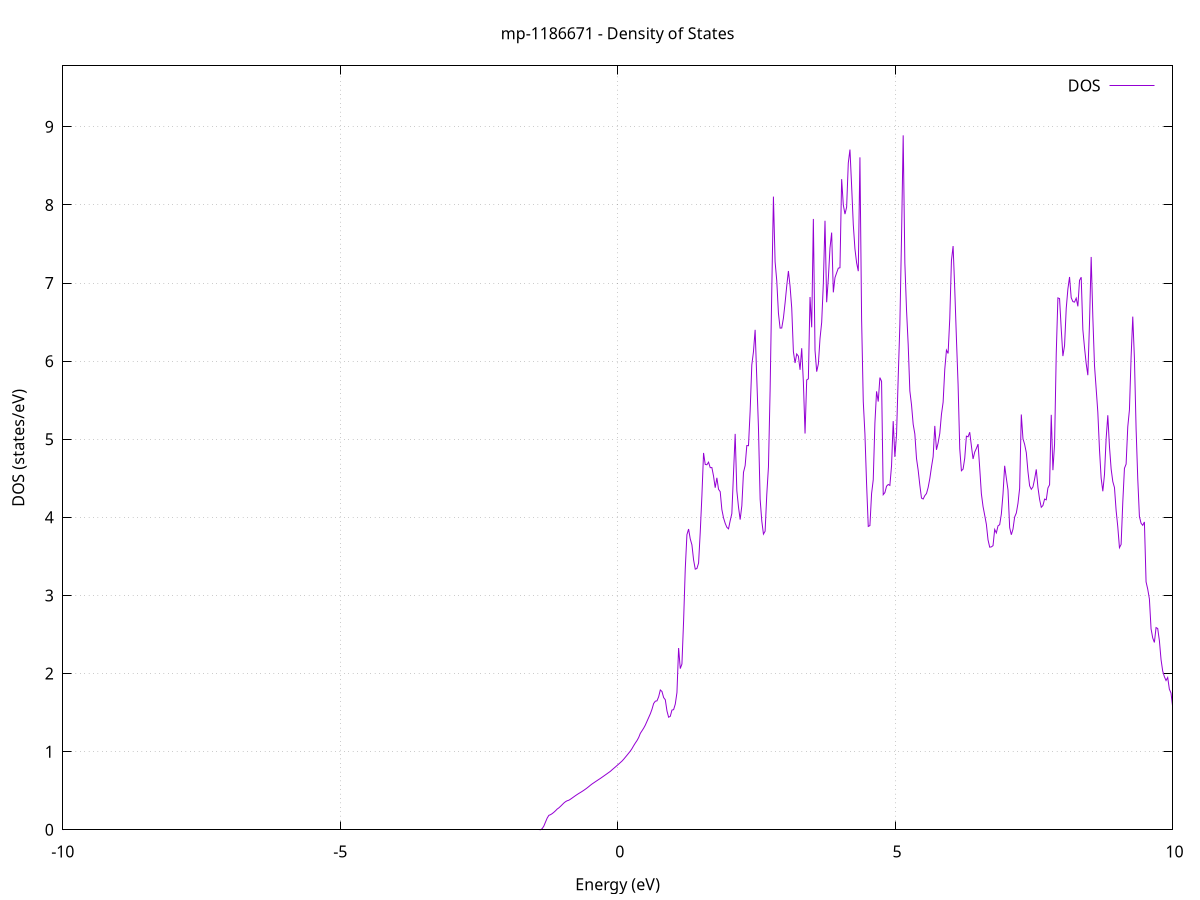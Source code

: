 set title 'mp-1186671 - Density of States'
set xlabel 'Energy (eV)'
set ylabel 'DOS (states/eV)'
set grid
set xrange [-10:10]
set yrange [0:9.780]
set xzeroaxis lt -1
set terminal png size 800,600
set output 'mp-1186671_dos_gnuplot.png'
plot '-' using 1:2 with lines title 'DOS'
-42.135500 0.000000
-42.105500 0.000000
-42.075500 0.000000
-42.045600 0.000000
-42.015600 0.000000
-41.985600 0.000000
-41.955600 0.000000
-41.925600 0.000000
-41.895600 0.000000
-41.865700 0.000000
-41.835700 0.000000
-41.805700 0.000000
-41.775700 0.000000
-41.745700 0.000000
-41.715800 0.000000
-41.685800 0.000000
-41.655800 0.000000
-41.625800 0.000000
-41.595800 0.000000
-41.565800 0.000000
-41.535900 0.000000
-41.505900 0.000000
-41.475900 0.000000
-41.445900 0.000000
-41.415900 0.000000
-41.386000 0.000000
-41.356000 0.000000
-41.326000 0.000000
-41.296000 0.000000
-41.266000 0.000000
-41.236000 0.000000
-41.206100 0.000000
-41.176100 0.000000
-41.146100 0.000000
-41.116100 0.000000
-41.086100 0.000000
-41.056100 0.000000
-41.026200 0.000000
-40.996200 0.000000
-40.966200 0.000000
-40.936200 0.000000
-40.906200 0.000000
-40.876300 0.000000
-40.846300 0.000000
-40.816300 0.000000
-40.786300 0.000000
-40.756300 0.000000
-40.726300 0.000000
-40.696400 0.000000
-40.666400 0.000000
-40.636400 0.000000
-40.606400 0.000000
-40.576400 0.000000
-40.546500 0.000000
-40.516500 0.000000
-40.486500 0.000000
-40.456500 0.000000
-40.426500 0.000000
-40.396500 0.000000
-40.366600 0.000000
-40.336600 0.000000
-40.306600 0.000000
-40.276600 0.000000
-40.246600 0.000000
-40.216600 0.000000
-40.186700 0.000000
-40.156700 0.000000
-40.126700 0.000000
-40.096700 0.000000
-40.066700 0.000000
-40.036800 0.000000
-40.006800 0.000000
-39.976800 0.000000
-39.946800 0.000000
-39.916800 0.000000
-39.886800 0.000000
-39.856900 0.000000
-39.826900 0.000000
-39.796900 0.000000
-39.766900 0.000000
-39.736900 0.000000
-39.707000 0.000000
-39.677000 0.000000
-39.647000 0.000000
-39.617000 0.000000
-39.587000 0.000000
-39.557000 0.000000
-39.527100 0.000000
-39.497100 0.000000
-39.467100 0.000000
-39.437100 0.000000
-39.407100 13.040600
-39.377100 71.093100
-39.347200 0.000000
-39.317200 0.000000
-39.287200 0.000000
-39.257200 0.000000
-39.227200 0.000000
-39.197300 0.000000
-39.167300 0.000000
-39.137300 0.000000
-39.107300 0.000000
-39.077300 0.000000
-39.047300 0.000000
-39.017400 0.000000
-38.987400 0.000000
-38.957400 0.000000
-38.927400 0.000000
-38.897400 0.000000
-38.867500 0.000000
-38.837500 0.000000
-38.807500 0.000000
-38.777500 0.000000
-38.747500 0.000000
-38.717500 0.000000
-38.687600 0.000000
-38.657600 0.000000
-38.627600 0.000000
-38.597600 0.000000
-38.567600 0.000000
-38.537600 0.000000
-38.507700 0.000000
-38.477700 0.000000
-38.447700 0.000000
-38.417700 0.000000
-38.387700 0.000000
-38.357800 0.000000
-38.327800 0.000000
-38.297800 0.000000
-38.267800 0.000000
-38.237800 0.000000
-38.207800 0.000000
-38.177900 0.000000
-38.147900 0.000000
-38.117900 0.000000
-38.087900 0.000000
-38.057900 0.000000
-38.028000 0.000000
-37.998000 0.000000
-37.968000 0.000000
-37.938000 0.000000
-37.908000 0.000000
-37.878000 0.000000
-37.848100 0.000000
-37.818100 0.000000
-37.788100 0.000000
-37.758100 0.000000
-37.728100 0.000000
-37.698100 0.000000
-37.668200 0.000000
-37.638200 0.000000
-37.608200 0.000000
-37.578200 0.000000
-37.548200 0.000000
-37.518300 0.000000
-37.488300 0.000000
-37.458300 0.000000
-37.428300 0.000000
-37.398300 0.000000
-37.368300 0.000000
-37.338400 0.000000
-37.308400 0.000000
-37.278400 0.000000
-37.248400 0.000000
-37.218400 0.000000
-37.188500 0.000000
-37.158500 0.000000
-37.128500 0.000000
-37.098500 0.000000
-37.068500 0.000000
-37.038500 0.000000
-37.008600 0.000000
-36.978600 0.000000
-36.948600 0.000000
-36.918600 0.000000
-36.888600 0.000000
-36.858600 0.000000
-36.828700 0.000000
-36.798700 0.000000
-36.768700 0.000000
-36.738700 0.000000
-36.708700 0.000000
-36.678800 0.000000
-36.648800 0.000000
-36.618800 0.000000
-36.588800 0.000000
-36.558800 0.000000
-36.528800 0.000000
-36.498900 0.000000
-36.468900 0.000000
-36.438900 0.000000
-36.408900 0.000000
-36.378900 0.000000
-36.349000 0.000000
-36.319000 0.000000
-36.289000 0.000000
-36.259000 0.000000
-36.229000 0.000000
-36.199000 0.000000
-36.169100 0.000000
-36.139100 0.000000
-36.109100 0.000000
-36.079100 0.000000
-36.049100 0.000000
-36.019100 0.000000
-35.989200 0.000000
-35.959200 0.000000
-35.929200 0.000000
-35.899200 0.000000
-35.869200 0.000000
-35.839300 0.000000
-35.809300 0.000000
-35.779300 0.000000
-35.749300 0.000000
-35.719300 0.000000
-35.689300 0.000000
-35.659400 0.000000
-35.629400 0.000000
-35.599400 0.000000
-35.569400 0.000000
-35.539400 0.000000
-35.509500 0.000000
-35.479500 0.000000
-35.449500 0.000000
-35.419500 0.000000
-35.389500 0.000000
-35.359500 0.000000
-35.329600 0.000000
-35.299600 0.000000
-35.269600 0.000000
-35.239600 0.000000
-35.209600 0.000000
-35.179600 0.000000
-35.149700 0.000000
-35.119700 0.000000
-35.089700 0.000000
-35.059700 0.000000
-35.029700 0.000000
-34.999800 0.000000
-34.969800 0.000000
-34.939800 0.000000
-34.909800 0.000000
-34.879800 0.000000
-34.849800 0.000000
-34.819900 0.000000
-34.789900 0.000000
-34.759900 0.000000
-34.729900 0.000000
-34.699900 0.000000
-34.670000 0.000000
-34.640000 0.000000
-34.610000 0.000000
-34.580000 0.000000
-34.550000 0.000000
-34.520000 0.000000
-34.490100 0.000000
-34.460100 0.000000
-34.430100 0.000000
-34.400100 0.000000
-34.370100 0.000000
-34.340100 0.000000
-34.310200 0.000000
-34.280200 0.000000
-34.250200 0.000000
-34.220200 0.000000
-34.190200 0.000000
-34.160300 0.000000
-34.130300 0.000000
-34.100300 0.000000
-34.070300 0.000000
-34.040300 0.000000
-34.010300 0.000000
-33.980400 0.000000
-33.950400 0.000000
-33.920400 0.000000
-33.890400 0.000000
-33.860400 0.000000
-33.830500 0.000000
-33.800500 0.000000
-33.770500 0.000000
-33.740500 0.000000
-33.710500 0.000000
-33.680500 0.000000
-33.650600 0.000000
-33.620600 0.000000
-33.590600 0.000000
-33.560600 0.000000
-33.530600 0.000000
-33.500600 0.000000
-33.470700 0.000000
-33.440700 0.000000
-33.410700 0.000000
-33.380700 0.000000
-33.350700 0.000000
-33.320800 0.000000
-33.290800 0.000000
-33.260800 0.000000
-33.230800 0.000000
-33.200800 0.000000
-33.170800 0.000000
-33.140900 0.000000
-33.110900 0.000000
-33.080900 0.000000
-33.050900 0.000000
-33.020900 0.000000
-32.991000 0.000000
-32.961000 0.000000
-32.931000 0.000000
-32.901000 0.000000
-32.871000 0.000000
-32.841000 0.000000
-32.811100 0.000000
-32.781100 0.000000
-32.751100 0.000000
-32.721100 0.000000
-32.691100 0.000000
-32.661100 0.000000
-32.631200 0.000000
-32.601200 0.000000
-32.571200 0.000000
-32.541200 0.000000
-32.511200 0.000000
-32.481300 0.000000
-32.451300 0.000000
-32.421300 0.000000
-32.391300 0.000000
-32.361300 0.000000
-32.331300 0.000000
-32.301400 0.000000
-32.271400 0.000000
-32.241400 0.000000
-32.211400 0.000000
-32.181400 0.000000
-32.151500 0.000000
-32.121500 0.000000
-32.091500 0.000000
-32.061500 0.000000
-32.031500 0.000000
-32.001500 0.000000
-31.971600 0.000000
-31.941600 0.000000
-31.911600 0.000000
-31.881600 0.000000
-31.851600 0.000000
-31.821600 0.000000
-31.791700 0.000000
-31.761700 0.000000
-31.731700 0.000000
-31.701700 0.000000
-31.671700 0.000000
-31.641800 0.000000
-31.611800 0.000000
-31.581800 0.000000
-31.551800 0.000000
-31.521800 0.000000
-31.491800 0.000000
-31.461900 0.000000
-31.431900 0.000000
-31.401900 0.000000
-31.371900 0.000000
-31.341900 0.000000
-31.312000 0.000000
-31.282000 0.000000
-31.252000 0.000000
-31.222000 0.000000
-31.192000 0.000000
-31.162000 0.000000
-31.132100 0.000000
-31.102100 0.000000
-31.072100 0.000000
-31.042100 0.000000
-31.012100 0.000000
-30.982100 0.000000
-30.952200 0.000000
-30.922200 0.000000
-30.892200 0.000000
-30.862200 0.000000
-30.832200 0.000000
-30.802300 0.000000
-30.772300 0.000000
-30.742300 0.000000
-30.712300 0.000000
-30.682300 0.000000
-30.652300 0.000000
-30.622400 0.000000
-30.592400 0.000000
-30.562400 0.000000
-30.532400 0.000000
-30.502400 0.000000
-30.472500 0.000000
-30.442500 0.000000
-30.412500 0.000000
-30.382500 0.000000
-30.352500 0.000000
-30.322500 0.000000
-30.292600 0.000000
-30.262600 0.000000
-30.232600 0.000000
-30.202600 0.000000
-30.172600 0.000000
-30.142600 0.000000
-30.112700 0.000000
-30.082700 0.000000
-30.052700 0.000000
-30.022700 0.000000
-29.992700 0.000000
-29.962800 0.000000
-29.932800 0.000000
-29.902800 0.000000
-29.872800 0.000000
-29.842800 0.000000
-29.812800 0.000000
-29.782900 0.000000
-29.752900 0.000000
-29.722900 0.000000
-29.692900 0.000000
-29.662900 0.000000
-29.633000 0.000000
-29.603000 0.000000
-29.573000 0.000000
-29.543000 0.000000
-29.513000 0.000000
-29.483000 0.000000
-29.453100 0.000000
-29.423100 0.000000
-29.393100 0.000000
-29.363100 0.000000
-29.333100 0.000000
-29.303100 0.000000
-29.273200 0.000000
-29.243200 0.000000
-29.213200 0.000000
-29.183200 0.000000
-29.153200 0.000000
-29.123300 0.000000
-29.093300 0.000000
-29.063300 0.000000
-29.033300 0.000000
-29.003300 0.000000
-28.973300 0.000000
-28.943400 0.000000
-28.913400 0.000000
-28.883400 0.000000
-28.853400 0.000000
-28.823400 0.000000
-28.793500 0.000000
-28.763500 0.000000
-28.733500 0.000000
-28.703500 0.000000
-28.673500 0.000000
-28.643500 0.000000
-28.613600 0.000000
-28.583600 0.000000
-28.553600 0.000000
-28.523600 0.000000
-28.493600 0.000000
-28.463600 0.000000
-28.433700 0.000000
-28.403700 0.000000
-28.373700 0.000000
-28.343700 0.000000
-28.313700 0.000000
-28.283800 0.000000
-28.253800 0.000000
-28.223800 0.000000
-28.193800 0.000000
-28.163800 0.000000
-28.133800 0.000000
-28.103900 0.000000
-28.073900 0.000000
-28.043900 0.000000
-28.013900 0.000000
-27.983900 0.000000
-27.954000 0.000000
-27.924000 0.000000
-27.894000 0.000000
-27.864000 0.000000
-27.834000 0.000000
-27.804000 0.000000
-27.774100 0.000000
-27.744100 0.000000
-27.714100 0.000000
-27.684100 0.000000
-27.654100 0.000000
-27.624200 0.000000
-27.594200 0.000000
-27.564200 0.000000
-27.534200 0.000000
-27.504200 0.000000
-27.474200 0.000000
-27.444300 0.000000
-27.414300 0.000000
-27.384300 0.000000
-27.354300 0.000000
-27.324300 0.000000
-27.294300 0.000000
-27.264400 0.000000
-27.234400 0.000000
-27.204400 0.000000
-27.174400 0.000000
-27.144400 0.000000
-27.114500 0.000000
-27.084500 0.000000
-27.054500 0.000000
-27.024500 0.000000
-26.994500 0.000000
-26.964500 0.000000
-26.934600 0.000000
-26.904600 0.000000
-26.874600 0.000000
-26.844600 0.000000
-26.814600 0.000000
-26.784700 0.000000
-26.754700 0.000000
-26.724700 0.000000
-26.694700 0.000000
-26.664700 0.000000
-26.634700 0.000000
-26.604800 0.000000
-26.574800 0.000000
-26.544800 0.000000
-26.514800 0.000000
-26.484800 0.000000
-26.454800 0.000000
-26.424900 0.000000
-26.394900 0.000000
-26.364900 0.000000
-26.334900 0.000000
-26.304900 0.000000
-26.275000 0.000000
-26.245000 0.000000
-26.215000 0.000000
-26.185000 0.000000
-26.155000 0.000000
-26.125000 0.000000
-26.095100 0.000000
-26.065100 0.000000
-26.035100 0.000000
-26.005100 0.000000
-25.975100 0.000000
-25.945200 0.000000
-25.915200 0.000000
-25.885200 0.000000
-25.855200 0.000000
-25.825200 0.000000
-25.795200 0.000000
-25.765300 0.000000
-25.735300 0.000000
-25.705300 0.000000
-25.675300 0.000000
-25.645300 0.000000
-25.615300 0.000000
-25.585400 0.000000
-25.555400 0.000000
-25.525400 0.000000
-25.495400 0.000000
-25.465400 0.000000
-25.435500 0.000000
-25.405500 0.000000
-25.375500 0.000000
-25.345500 0.000000
-25.315500 0.000000
-25.285500 0.000000
-25.255600 0.000000
-25.225600 0.000000
-25.195600 0.000000
-25.165600 0.000000
-25.135600 0.000000
-25.105700 0.000000
-25.075700 0.000000
-25.045700 0.000000
-25.015700 0.000000
-24.985700 0.000000
-24.955700 0.000000
-24.925800 0.000000
-24.895800 0.000000
-24.865800 0.000000
-24.835800 0.000000
-24.805800 0.000000
-24.775800 0.000000
-24.745900 0.000000
-24.715900 0.000000
-24.685900 0.000000
-24.655900 0.000000
-24.625900 0.000000
-24.596000 0.000000
-24.566000 0.000000
-24.536000 0.000000
-24.506000 0.000000
-24.476000 0.000000
-24.446000 0.000000
-24.416100 0.000000
-24.386100 0.000000
-24.356100 0.000000
-24.326100 0.000000
-24.296100 0.000000
-24.266200 0.000000
-24.236200 0.000000
-24.206200 0.000000
-24.176200 0.000000
-24.146200 0.000000
-24.116200 0.000000
-24.086300 0.000000
-24.056300 0.000000
-24.026300 0.000000
-23.996300 0.000000
-23.966300 0.000000
-23.936300 0.000000
-23.906400 0.000000
-23.876400 0.000000
-23.846400 0.000000
-23.816400 0.000000
-23.786400 0.000000
-23.756500 0.000000
-23.726500 0.000000
-23.696500 0.000000
-23.666500 0.000000
-23.636500 0.000000
-23.606500 0.000000
-23.576600 0.000000
-23.546600 0.000000
-23.516600 0.000000
-23.486600 0.000000
-23.456600 0.000000
-23.426700 0.000000
-23.396700 0.000000
-23.366700 0.000000
-23.336700 0.000000
-23.306700 0.000000
-23.276700 0.000000
-23.246800 0.000000
-23.216800 0.000000
-23.186800 0.000000
-23.156800 0.000000
-23.126800 0.000000
-23.096800 0.000000
-23.066900 0.000000
-23.036900 0.000000
-23.006900 0.000000
-22.976900 0.000000
-22.946900 0.000000
-22.917000 0.000000
-22.887000 0.000000
-22.857000 0.000000
-22.827000 0.000000
-22.797000 0.000000
-22.767000 0.000000
-22.737100 0.000000
-22.707100 0.000000
-22.677100 0.000000
-22.647100 0.000000
-22.617100 0.000000
-22.587200 0.000000
-22.557200 0.000000
-22.527200 0.000000
-22.497200 0.000000
-22.467200 0.000000
-22.437200 0.000000
-22.407300 0.000000
-22.377300 0.000000
-22.347300 0.000000
-22.317300 0.000000
-22.287300 0.000000
-22.257300 0.000000
-22.227400 0.000000
-22.197400 0.000000
-22.167400 0.000000
-22.137400 0.000000
-22.107400 0.000000
-22.077500 0.000000
-22.047500 0.000000
-22.017500 0.000000
-21.987500 0.000000
-21.957500 0.000000
-21.927500 0.000000
-21.897600 0.000000
-21.867600 0.000000
-21.837600 0.000000
-21.807600 0.000000
-21.777600 0.000000
-21.747700 0.000000
-21.717700 0.000000
-21.687700 0.000000
-21.657700 0.000000
-21.627700 0.000000
-21.597700 0.000000
-21.567800 0.000000
-21.537800 0.000000
-21.507800 0.000000
-21.477800 0.000000
-21.447800 0.000000
-21.417800 0.000000
-21.387900 0.000000
-21.357900 0.000000
-21.327900 0.000000
-21.297900 0.000000
-21.267900 0.000000
-21.238000 0.000000
-21.208000 0.000000
-21.178000 0.000000
-21.148000 0.000000
-21.118000 0.000000
-21.088000 0.000000
-21.058100 0.000000
-21.028100 0.000000
-20.998100 0.000000
-20.968100 0.000000
-20.938100 0.000000
-20.908200 0.000000
-20.878200 0.000000
-20.848200 0.000000
-20.818200 0.000000
-20.788200 0.000000
-20.758200 0.000000
-20.728300 0.000000
-20.698300 0.000000
-20.668300 0.000000
-20.638300 0.000000
-20.608300 0.000000
-20.578300 0.000000
-20.548400 0.000000
-20.518400 0.000000
-20.488400 0.000000
-20.458400 0.000000
-20.428400 0.000000
-20.398500 0.000000
-20.368500 0.000000
-20.338500 0.000000
-20.308500 0.000000
-20.278500 0.000000
-20.248500 0.000000
-20.218600 0.000000
-20.188600 0.000000
-20.158600 0.000000
-20.128600 0.000000
-20.098600 0.000000
-20.068700 0.000000
-20.038700 0.000000
-20.008700 0.000000
-19.978700 0.000000
-19.948700 0.000000
-19.918700 0.000000
-19.888800 0.000000
-19.858800 0.000000
-19.828800 0.000000
-19.798800 0.000000
-19.768800 0.000000
-19.738800 0.000000
-19.708900 24.639600
-19.678900 12.011600
-19.648900 44.287700
-19.618900 41.286500
-19.588900 52.762500
-19.559000 64.975000
-19.529000 11.543400
-19.499000 37.129900
-19.469000 34.062000
-19.439000 41.181800
-19.409000 37.878000
-19.379100 32.759400
-19.349100 65.731300
-19.319100 90.681400
-19.289100 30.989800
-19.259100 0.000000
-19.229200 0.000000
-19.199200 0.000000
-19.169200 0.000000
-19.139200 0.000000
-19.109200 0.000000
-19.079200 0.000000
-19.049300 0.000000
-19.019300 0.000000
-18.989300 0.000000
-18.959300 0.000000
-18.929300 0.000000
-18.899300 0.000000
-18.869400 0.000000
-18.839400 0.000000
-18.809400 0.000000
-18.779400 0.000000
-18.749400 0.000000
-18.719500 0.000000
-18.689500 0.000000
-18.659500 0.000000
-18.629500 0.000000
-18.599500 0.000000
-18.569500 0.000000
-18.539600 0.000000
-18.509600 0.000000
-18.479600 0.000000
-18.449600 0.000000
-18.419600 0.000000
-18.389700 0.000000
-18.359700 0.000000
-18.329700 0.000000
-18.299700 0.000000
-18.269700 0.000000
-18.239700 0.000000
-18.209800 0.000000
-18.179800 0.000000
-18.149800 0.000000
-18.119800 0.000000
-18.089800 0.000000
-18.059800 0.000000
-18.029900 0.000000
-17.999900 0.000000
-17.969900 0.000000
-17.939900 0.000000
-17.909900 0.000000
-17.880000 0.000000
-17.850000 0.000000
-17.820000 0.000000
-17.790000 0.000000
-17.760000 0.000000
-17.730000 0.000000
-17.700100 0.000000
-17.670100 0.000000
-17.640100 0.000000
-17.610100 0.000000
-17.580100 0.000000
-17.550200 0.000000
-17.520200 0.000000
-17.490200 0.000000
-17.460200 0.000000
-17.430200 0.000000
-17.400200 0.000000
-17.370300 0.000000
-17.340300 0.000000
-17.310300 0.000000
-17.280300 0.000000
-17.250300 0.000000
-17.220300 0.000000
-17.190400 0.000000
-17.160400 0.000000
-17.130400 0.000000
-17.100400 0.000000
-17.070400 0.000000
-17.040500 0.000000
-17.010500 0.000000
-16.980500 0.000000
-16.950500 0.000000
-16.920500 0.000000
-16.890500 0.000000
-16.860600 0.000000
-16.830600 0.000000
-16.800600 0.000000
-16.770600 0.000000
-16.740600 0.000000
-16.710700 0.000000
-16.680700 0.000000
-16.650700 0.000000
-16.620700 0.000000
-16.590700 0.000000
-16.560700 0.000000
-16.530800 0.000000
-16.500800 0.000000
-16.470800 0.000000
-16.440800 0.000000
-16.410800 0.000000
-16.380800 0.000000
-16.350900 0.000000
-16.320900 390.815500
-16.290900 0.000000
-16.260900 0.000000
-16.230900 0.000000
-16.201000 0.000000
-16.171000 0.000000
-16.141000 0.000000
-16.111000 0.000000
-16.081000 0.000000
-16.051000 0.000000
-16.021100 0.000000
-15.991100 0.000000
-15.961100 0.000000
-15.931100 0.000000
-15.901100 0.000000
-15.871200 0.000000
-15.841200 0.000000
-15.811200 0.000000
-15.781200 0.000000
-15.751200 0.000000
-15.721200 0.000000
-15.691300 0.000000
-15.661300 0.000000
-15.631300 0.000000
-15.601300 0.000000
-15.571300 0.000000
-15.541300 0.000000
-15.511400 0.000000
-15.481400 0.000000
-15.451400 0.000000
-15.421400 0.000000
-15.391400 0.000000
-15.361500 0.000000
-15.331500 0.000000
-15.301500 0.000000
-15.271500 0.000000
-15.241500 0.000000
-15.211500 0.000000
-15.181600 0.000000
-15.151600 0.000000
-15.121600 0.000000
-15.091600 0.000000
-15.061600 0.000000
-15.031700 0.000000
-15.001700 0.000000
-14.971700 0.000000
-14.941700 0.000000
-14.911700 0.000000
-14.881700 0.000000
-14.851800 0.000000
-14.821800 0.000000
-14.791800 0.000000
-14.761800 0.000000
-14.731800 0.000000
-14.701800 0.000000
-14.671900 0.000000
-14.641900 0.000000
-14.611900 0.000000
-14.581900 0.000000
-14.551900 0.000000
-14.522000 0.000000
-14.492000 0.000000
-14.462000 0.000000
-14.432000 0.000000
-14.402000 0.000000
-14.372000 0.000000
-14.342100 0.000000
-14.312100 0.000000
-14.282100 0.000000
-14.252100 0.000000
-14.222100 0.000000
-14.192200 0.000000
-14.162200 0.000000
-14.132200 0.000000
-14.102200 0.000000
-14.072200 0.000000
-14.042200 0.000000
-14.012300 0.000000
-13.982300 0.000000
-13.952300 0.000000
-13.922300 0.000000
-13.892300 0.000000
-13.862300 0.000000
-13.832400 0.000000
-13.802400 0.000000
-13.772400 0.000000
-13.742400 0.000000
-13.712400 0.000000
-13.682500 0.000000
-13.652500 0.000000
-13.622500 0.000000
-13.592500 0.000000
-13.562500 0.000000
-13.532500 0.000000
-13.502600 0.000000
-13.472600 0.000000
-13.442600 0.000000
-13.412600 0.000000
-13.382600 0.000000
-13.352700 0.000000
-13.322700 0.000000
-13.292700 0.000000
-13.262700 0.000000
-13.232700 0.000000
-13.202700 0.000000
-13.172800 0.000000
-13.142800 0.000000
-13.112800 0.000000
-13.082800 0.000000
-13.052800 0.000000
-13.022800 0.000000
-12.992900 0.000000
-12.962900 0.000000
-12.932900 0.000000
-12.902900 0.000000
-12.872900 0.000000
-12.843000 0.000000
-12.813000 0.000000
-12.783000 0.000000
-12.753000 0.000000
-12.723000 0.000000
-12.693000 0.000000
-12.663100 0.000000
-12.633100 0.000000
-12.603100 0.000000
-12.573100 0.000000
-12.543100 0.000000
-12.513200 0.000000
-12.483200 0.000000
-12.453200 0.000000
-12.423200 0.000000
-12.393200 0.000000
-12.363200 0.000000
-12.333300 0.000000
-12.303300 0.000000
-12.273300 0.000000
-12.243300 0.000000
-12.213300 0.000000
-12.183300 0.000000
-12.153400 0.000000
-12.123400 0.000000
-12.093400 0.000000
-12.063400 0.000000
-12.033400 0.000000
-12.003500 0.000000
-11.973500 0.000000
-11.943500 0.000000
-11.913500 0.000000
-11.883500 0.000000
-11.853500 0.000000
-11.823600 0.000000
-11.793600 0.000000
-11.763600 0.000000
-11.733600 0.000000
-11.703600 0.000000
-11.673700 0.000000
-11.643700 0.000000
-11.613700 0.000000
-11.583700 0.000000
-11.553700 0.000000
-11.523700 0.000000
-11.493800 0.000000
-11.463800 0.000000
-11.433800 0.000000
-11.403800 0.000000
-11.373800 0.000000
-11.343900 0.000000
-11.313900 0.000000
-11.283900 0.000000
-11.253900 0.000000
-11.223900 0.000000
-11.193900 0.000000
-11.164000 0.000000
-11.134000 0.000000
-11.104000 0.000000
-11.074000 0.000000
-11.044000 0.000000
-11.014000 0.000000
-10.984100 0.000000
-10.954100 0.000000
-10.924100 0.000000
-10.894100 0.000000
-10.864100 0.000000
-10.834200 0.000000
-10.804200 0.000000
-10.774200 0.000000
-10.744200 0.000000
-10.714200 0.000000
-10.684200 0.000000
-10.654300 0.000000
-10.624300 0.000000
-10.594300 0.000000
-10.564300 0.000000
-10.534300 0.000000
-10.504400 0.000000
-10.474400 0.000000
-10.444400 0.000000
-10.414400 0.000000
-10.384400 0.000000
-10.354400 0.000000
-10.324500 0.000000
-10.294500 0.000000
-10.264500 0.000000
-10.234500 0.000000
-10.204500 0.000000
-10.174500 0.000000
-10.144600 0.000000
-10.114600 0.000000
-10.084600 0.000000
-10.054600 0.000000
-10.024600 0.000000
-9.994700 0.000000
-9.964700 0.000000
-9.934700 0.000000
-9.904700 0.000000
-9.874700 0.000000
-9.844700 0.000000
-9.814800 0.000000
-9.784800 0.000000
-9.754800 0.000000
-9.724800 0.000000
-9.694800 0.000000
-9.664900 0.000000
-9.634900 0.000000
-9.604900 0.000000
-9.574900 0.000000
-9.544900 0.000000
-9.514900 0.000000
-9.485000 0.000000
-9.455000 0.000000
-9.425000 0.000000
-9.395000 0.000000
-9.365000 0.000000
-9.335000 0.000000
-9.305100 0.000000
-9.275100 0.000000
-9.245100 0.000000
-9.215100 0.000000
-9.185100 0.000000
-9.155200 0.000000
-9.125200 0.000000
-9.095200 0.000000
-9.065200 0.000000
-9.035200 0.000000
-9.005200 0.000000
-8.975300 0.000000
-8.945300 0.000000
-8.915300 0.000000
-8.885300 0.000000
-8.855300 0.000000
-8.825400 0.000000
-8.795400 0.000000
-8.765400 0.000000
-8.735400 0.000000
-8.705400 0.000000
-8.675400 0.000000
-8.645500 0.000000
-8.615500 0.000000
-8.585500 0.000000
-8.555500 0.000000
-8.525500 0.000000
-8.495500 0.000000
-8.465600 0.000000
-8.435600 0.000000
-8.405600 0.000000
-8.375600 0.000000
-8.345600 0.000000
-8.315700 0.000000
-8.285700 0.000000
-8.255700 0.000000
-8.225700 0.000000
-8.195700 0.000000
-8.165700 0.000000
-8.135800 0.000000
-8.105800 0.000000
-8.075800 0.000000
-8.045800 0.000000
-8.015800 0.000000
-7.985900 0.000000
-7.955900 0.000000
-7.925900 0.000000
-7.895900 0.000000
-7.865900 0.000000
-7.835900 0.000000
-7.806000 0.000000
-7.776000 0.000000
-7.746000 0.000000
-7.716000 0.000000
-7.686000 0.000000
-7.656000 0.000000
-7.626100 0.000000
-7.596100 0.000000
-7.566100 0.000000
-7.536100 0.000000
-7.506100 0.000000
-7.476200 0.000000
-7.446200 0.000000
-7.416200 0.000000
-7.386200 0.000000
-7.356200 0.000000
-7.326200 0.000000
-7.296300 0.000000
-7.266300 0.000000
-7.236300 0.000000
-7.206300 0.000000
-7.176300 0.000000
-7.146400 0.000000
-7.116400 0.000000
-7.086400 0.000000
-7.056400 0.000000
-7.026400 0.000000
-6.996400 0.000000
-6.966500 0.000000
-6.936500 0.000000
-6.906500 0.000000
-6.876500 0.000000
-6.846500 0.000000
-6.816500 0.000000
-6.786600 0.000000
-6.756600 0.000000
-6.726600 0.000000
-6.696600 0.000000
-6.666600 0.000000
-6.636700 0.000000
-6.606700 0.000000
-6.576700 0.000000
-6.546700 0.000000
-6.516700 0.000000
-6.486700 0.000000
-6.456800 0.000000
-6.426800 0.000000
-6.396800 0.000000
-6.366800 0.000000
-6.336800 0.000000
-6.306900 0.000000
-6.276900 0.000000
-6.246900 0.000000
-6.216900 0.000000
-6.186900 0.000000
-6.156900 0.000000
-6.127000 0.000000
-6.097000 0.000000
-6.067000 0.000000
-6.037000 0.000000
-6.007000 0.000000
-5.977000 0.000000
-5.947100 0.000000
-5.917100 0.000000
-5.887100 0.000000
-5.857100 0.000000
-5.827100 0.000000
-5.797200 0.000000
-5.767200 0.000000
-5.737200 0.000000
-5.707200 0.000000
-5.677200 0.000000
-5.647200 0.000000
-5.617300 0.000000
-5.587300 0.000000
-5.557300 0.000000
-5.527300 0.000000
-5.497300 0.000000
-5.467400 0.000000
-5.437400 0.000000
-5.407400 0.000000
-5.377400 0.000000
-5.347400 0.000000
-5.317400 0.000000
-5.287500 0.000000
-5.257500 0.000000
-5.227500 0.000000
-5.197500 0.000000
-5.167500 0.000000
-5.137500 0.000000
-5.107600 0.000000
-5.077600 0.000000
-5.047600 0.000000
-5.017600 0.000000
-4.987600 0.000000
-4.957700 0.000000
-4.927700 0.000000
-4.897700 0.000000
-4.867700 0.000000
-4.837700 0.000000
-4.807700 0.000000
-4.777800 0.000000
-4.747800 0.000000
-4.717800 0.000000
-4.687800 0.000000
-4.657800 0.000000
-4.627900 0.000000
-4.597900 0.000000
-4.567900 0.000000
-4.537900 0.000000
-4.507900 0.000000
-4.477900 0.000000
-4.448000 0.000000
-4.418000 0.000000
-4.388000 0.000000
-4.358000 0.000000
-4.328000 0.000000
-4.298000 0.000000
-4.268100 0.000000
-4.238100 0.000000
-4.208100 0.000000
-4.178100 0.000000
-4.148100 0.000000
-4.118200 0.000000
-4.088200 0.000000
-4.058200 0.000000
-4.028200 0.000000
-3.998200 0.000000
-3.968200 0.000000
-3.938300 0.000000
-3.908300 0.000000
-3.878300 0.000000
-3.848300 0.000000
-3.818300 0.000000
-3.788400 0.000000
-3.758400 0.000000
-3.728400 0.000000
-3.698400 0.000000
-3.668400 0.000000
-3.638400 0.000000
-3.608500 0.000000
-3.578500 0.000000
-3.548500 0.000000
-3.518500 0.000000
-3.488500 0.000000
-3.458500 0.000000
-3.428600 0.000000
-3.398600 0.000000
-3.368600 0.000000
-3.338600 0.000000
-3.308600 0.000000
-3.278700 0.000000
-3.248700 0.000000
-3.218700 0.000000
-3.188700 0.000000
-3.158700 0.000000
-3.128700 0.000000
-3.098800 0.000000
-3.068800 0.000000
-3.038800 0.000000
-3.008800 0.000000
-2.978800 0.000000
-2.948900 0.000000
-2.918900 0.000000
-2.888900 0.000000
-2.858900 0.000000
-2.828900 0.000000
-2.798900 0.000000
-2.769000 0.000000
-2.739000 0.000000
-2.709000 0.000000
-2.679000 0.000000
-2.649000 0.000000
-2.619000 0.000000
-2.589100 0.000000
-2.559100 0.000000
-2.529100 0.000000
-2.499100 0.000000
-2.469100 0.000000
-2.439200 0.000000
-2.409200 0.000000
-2.379200 0.000000
-2.349200 0.000000
-2.319200 0.000000
-2.289200 0.000000
-2.259300 0.000000
-2.229300 0.000000
-2.199300 0.000000
-2.169300 0.000000
-2.139300 0.000000
-2.109400 0.000000
-2.079400 0.000000
-2.049400 0.000000
-2.019400 0.000000
-1.989400 0.000000
-1.959400 0.000000
-1.929500 0.000000
-1.899500 0.000000
-1.869500 0.000000
-1.839500 0.000000
-1.809500 0.000000
-1.779500 0.000000
-1.749600 0.000000
-1.719600 0.000000
-1.689600 0.000000
-1.659600 0.000000
-1.629600 0.000000
-1.599700 0.000000
-1.569700 0.000000
-1.539700 0.000000
-1.509700 0.000000
-1.479700 0.000000
-1.449700 0.000000
-1.419800 0.000000
-1.389800 0.000600
-1.359800 0.014900
-1.329800 0.047900
-1.299800 0.099700
-1.269900 0.149900
-1.239900 0.184700
-1.209900 0.193200
-1.179900 0.206800
-1.149900 0.223800
-1.119900 0.243200
-1.090000 0.265200
-1.060000 0.280500
-1.030000 0.300100
-1.000000 0.321000
-0.970000 0.342300
-0.940000 0.359500
-0.910100 0.371500
-0.880100 0.378200
-0.850100 0.391600
-0.820100 0.406500
-0.790100 0.421800
-0.760200 0.436900
-0.730200 0.451300
-0.700200 0.465000
-0.670200 0.477800
-0.640200 0.491200
-0.610200 0.505300
-0.580300 0.520100
-0.550300 0.535900
-0.520300 0.552800
-0.490300 0.570600
-0.460300 0.586900
-0.430400 0.601200
-0.400400 0.615600
-0.370400 0.629900
-0.340400 0.644100
-0.310400 0.658000
-0.280400 0.673000
-0.250500 0.687900
-0.220500 0.703000
-0.190500 0.718100
-0.160500 0.733400
-0.130500 0.748600
-0.100500 0.768100
-0.070600 0.786000
-0.040600 0.804300
-0.010600 0.822900
0.019400 0.841700
0.049400 0.860800
0.079300 0.880100
0.109300 0.903500
0.139300 0.929200
0.169300 0.955000
0.199300 0.981500
0.229300 1.008400
0.259200 1.039700
0.289200 1.077100
0.319200 1.111400
0.349200 1.142800
0.379200 1.181500
0.409100 1.234800
0.439100 1.267500
0.469100 1.301000
0.499100 1.340500
0.529100 1.388800
0.559100 1.436800
0.589000 1.484600
0.619000 1.543000
0.649000 1.616900
0.679000 1.646200
0.709000 1.650700
0.739000 1.702500
0.768900 1.789800
0.798900 1.770600
0.828900 1.692700
0.858900 1.664400
0.888900 1.521200
0.918800 1.440800
0.948800 1.452400
0.978800 1.532600
1.008800 1.537900
1.038800 1.609400
1.068800 1.757000
1.098700 2.327000
1.128700 2.063300
1.158700 2.122500
1.188700 2.676100
1.218700 3.340900
1.248600 3.777800
1.278600 3.850200
1.308600 3.724200
1.338600 3.648200
1.368600 3.455600
1.398600 3.336700
1.428500 3.344500
1.458500 3.414600
1.488500 3.806800
1.518500 4.275700
1.548500 4.824500
1.578500 4.677300
1.608400 4.673300
1.638400 4.706300
1.668400 4.636200
1.698400 4.637300
1.728400 4.527300
1.758300 4.379000
1.788300 4.505900
1.818300 4.359300
1.848300 4.328800
1.878300 4.099900
1.908300 3.993300
1.938200 3.923800
1.968200 3.872400
1.998200 3.853000
2.028200 3.956500
2.058200 4.048600
2.088100 4.561400
2.118100 5.068200
2.148100 4.341700
2.178100 4.132400
2.208100 3.971000
2.238100 4.147800
2.268000 4.576100
2.298000 4.662500
2.328000 4.919200
2.358000 4.917500
2.388000 5.360600
2.418000 5.951800
2.447900 6.120500
2.477900 6.400500
2.507900 5.773000
2.537900 5.144800
2.567900 4.233200
2.597800 3.953200
2.627800 3.785400
2.657800 3.822600
2.687800 4.291100
2.717800 4.643800
2.747800 5.624300
2.777700 6.900900
2.807700 8.106600
2.837700 7.272200
2.867700 7.028400
2.897700 6.614900
2.927600 6.422800
2.957600 6.424200
2.987600 6.550800
3.017600 6.744200
3.047600 6.962200
3.077600 7.153900
3.107500 6.958800
3.137500 6.679500
3.167500 6.121600
3.197500 5.975900
3.227500 6.091700
3.257500 6.063600
3.287400 5.888600
3.317400 6.165400
3.347400 5.731600
3.377400 5.073400
3.407400 5.758800
3.437300 5.773000
3.467300 6.821100
3.497300 6.433000
3.527300 7.820000
3.557300 6.138500
3.587300 5.865200
3.617200 5.963400
3.647200 6.288200
3.677200 6.495900
3.707200 6.993900
3.737200 7.797600
3.767100 6.754100
3.797100 7.057100
3.827100 7.447600
3.857100 7.645500
3.887100 6.880200
3.917100 7.069100
3.947000 7.131000
3.977000 7.189900
4.007000 7.195700
4.037000 8.330100
4.067000 8.001200
4.097000 7.882100
4.126900 7.970900
4.156900 8.536500
4.186900 8.708300
4.216900 8.243200
4.246900 7.747700
4.276800 7.436300
4.306800 7.259000
4.336800 7.151600
4.366800 8.608900
4.396800 6.534800
4.426800 5.483000
4.456700 5.068300
4.486700 4.425200
4.516700 3.883700
4.546700 3.894300
4.576700 4.303800
4.606600 4.480700
4.636600 5.207600
4.666600 5.612900
4.696600 5.482100
4.726600 5.789100
4.756600 5.741100
4.786500 4.290100
4.816500 4.316700
4.846500 4.398700
4.876500 4.420700
4.906500 4.409000
4.936400 4.660600
4.966400 5.232600
4.996400 4.773700
5.026400 5.059800
5.056400 5.788400
5.086400 6.467500
5.116300 7.583600
5.146300 8.890900
5.176300 7.258200
5.206300 6.657000
5.236300 6.213400
5.266300 5.618800
5.296200 5.441400
5.326200 5.192300
5.356200 5.067900
5.386200 4.753800
5.416200 4.604000
5.446100 4.412900
5.476100 4.246400
5.506100 4.234500
5.536100 4.277700
5.566100 4.304600
5.596100 4.382200
5.626000 4.496100
5.656000 4.643600
5.686000 4.775200
5.716000 5.170700
5.746000 4.864400
5.775900 4.954000
5.805900 5.074700
5.835900 5.318900
5.865900 5.473600
5.895900 5.896000
5.925900 6.140600
5.955800 6.098100
5.985800 6.544900
6.015800 7.286300
6.045800 7.473200
6.075800 6.918600
6.105800 6.288300
6.135700 5.698600
6.165700 4.879200
6.195700 4.596500
6.225700 4.617200
6.255700 4.757500
6.285600 5.039400
6.315600 5.031100
6.345600 5.089900
6.375600 4.914200
6.405600 4.747300
6.435600 4.836000
6.465500 4.882200
6.495500 4.937900
6.525500 4.630800
6.555500 4.301800
6.585500 4.138800
6.615400 4.027000
6.645400 3.910700
6.675400 3.711400
6.705400 3.618100
6.735400 3.622000
6.765400 3.637300
6.795300 3.845100
6.825300 3.800800
6.855300 3.891400
6.885300 3.905700
6.915300 4.042000
6.945300 4.298700
6.975200 4.660200
7.005200 4.502000
7.035200 4.351000
7.065200 3.869000
7.095200 3.777100
7.125100 3.849100
7.155100 4.004300
7.185100 4.055100
7.215100 4.179900
7.245100 4.371300
7.275100 5.316600
7.305000 5.006600
7.335000 4.934700
7.365000 4.829300
7.395000 4.586700
7.425000 4.403700
7.454900 4.359300
7.484900 4.389500
7.514900 4.490300
7.544900 4.614100
7.574900 4.382300
7.604900 4.229500
7.634800 4.128900
7.664800 4.151500
7.694800 4.233800
7.724800 4.224400
7.754800 4.375500
7.784800 4.417300
7.814700 5.312900
7.844700 4.603900
7.874700 4.938000
7.904700 6.092100
7.934700 6.809400
7.964600 6.800900
7.994600 6.413000
8.024600 6.064300
8.054600 6.199400
8.084600 6.673500
8.114600 6.923200
8.144500 7.077000
8.174500 6.812600
8.204500 6.762100
8.234500 6.755800
8.264500 6.806000
8.294400 6.701400
8.324400 7.033700
8.354400 7.074400
8.384400 6.402400
8.414400 6.172300
8.444400 5.969600
8.474300 5.820000
8.504300 6.489300
8.534300 7.333800
8.564300 6.562000
8.594300 5.942500
8.624300 5.646300
8.654200 5.345800
8.684200 4.865700
8.714200 4.502200
8.744200 4.333600
8.774200 4.548200
8.804100 5.008100
8.834100 5.306900
8.864100 4.905100
8.894100 4.618800
8.924100 4.458000
8.954100 4.381600
8.984000 4.088300
9.014000 3.877800
9.044000 3.611300
9.074000 3.653300
9.104000 4.192200
9.133900 4.627600
9.163900 4.681700
9.193900 5.159200
9.223900 5.376200
9.253900 6.049500
9.283900 6.569400
9.313800 6.034800
9.343800 5.136800
9.373800 4.495800
9.403800 4.010200
9.433800 3.923900
9.463800 3.897800
9.493700 3.940900
9.523700 3.173600
9.553700 3.080600
9.583700 2.955200
9.613700 2.572300
9.643600 2.455700
9.673600 2.398400
9.703600 2.588700
9.733600 2.576600
9.763600 2.421500
9.793600 2.178100
9.823500 2.031600
9.853500 1.960500
9.883500 1.910800
9.913500 1.949600
9.943500 1.800000
9.973400 1.750100
10.003400 1.569600
10.033400 1.367100
10.063400 1.303400
10.093400 1.294000
10.123400 1.553800
10.153300 0.985600
10.183300 0.872800
10.213300 0.853500
10.243300 0.962000
10.273300 0.971800
10.303300 1.025200
10.333200 1.109200
10.363200 1.284000
10.393200 1.573100
10.423200 1.920700
10.453200 2.352300
10.483100 2.645000
10.513100 2.740700
10.543100 2.836800
10.573100 2.936200
10.603100 3.144700
10.633100 3.229300
10.663000 3.286000
10.693000 3.378700
10.723000 3.467300
10.753000 3.564400
10.783000 3.530900
10.812900 3.609100
10.842900 3.675900
10.872900 3.690500
10.902900 3.729100
10.932900 3.911700
10.962900 4.037900
10.992800 3.878700
11.022800 3.934300
11.052800 3.884900
11.082800 3.697000
11.112800 3.559200
11.142800 3.568500
11.172700 3.583200
11.202700 3.556800
11.232700 4.087800
11.262700 4.014400
11.292700 3.733000
11.322600 3.385800
11.352600 3.022500
11.382600 2.925200
11.412600 2.844900
11.442600 3.043900
11.472600 3.213700
11.502500 3.173600
11.532500 3.333100
11.562500 3.281300
11.592500 3.115700
11.622500 3.045300
11.652400 3.251300
11.682400 2.940300
11.712400 2.916100
11.742400 3.026800
11.772400 3.127300
11.802400 2.985200
11.832300 3.101200
11.862300 3.234600
11.892300 3.534500
11.922300 3.262500
11.952300 3.012600
11.982300 2.684800
12.012200 2.425900
12.042200 2.221400
12.072200 2.118700
12.102200 2.117200
12.132200 2.145000
12.162100 2.283200
12.192100 2.469100
12.222100 2.486700
12.252100 2.604500
12.282100 2.671100
12.312100 2.830900
12.342000 2.989600
12.372000 3.264500
12.402000 3.365400
12.432000 3.508000
12.462000 3.591000
12.491900 3.591000
12.521900 3.645900
12.551900 3.708200
12.581900 3.654000
12.611900 3.621800
12.641900 3.590300
12.671800 3.562000
12.701800 3.655200
12.731800 3.656900
12.761800 3.859800
12.791800 3.914200
12.821800 3.642500
12.851700 3.633100
12.881700 3.581900
12.911700 3.542900
12.941700 3.535300
12.971700 3.666100
13.001600 4.110500
13.031600 4.075000
13.061600 3.936600
13.091600 3.658600
13.121600 3.452700
13.151600 3.432600
13.181500 3.450200
13.211500 3.479700
13.241500 3.557100
13.271500 3.725100
13.301500 3.875700
13.331400 3.974100
13.361400 4.129500
13.391400 4.284200
13.421400 4.542500
13.451400 4.933600
13.481400 4.852800
13.511300 4.665200
13.541300 4.654700
13.571300 4.694000
13.601300 4.950900
13.631300 5.179000
13.661300 5.406700
13.691200 5.593500
13.721200 5.773000
13.751200 6.090200
13.781200 6.499700
13.811200 6.456700
13.841100 6.485900
13.871100 6.944100
13.901100 6.077300
13.931100 5.626000
13.961100 5.156400
13.991100 4.799800
14.021000 4.556000
14.051000 4.350600
14.081000 4.185700
14.111000 4.162200
14.141000 4.158300
14.170900 4.101800
14.200900 4.168200
14.230900 4.276700
14.260900 3.806700
14.290900 3.427800
14.320900 3.266100
14.350800 3.221100
14.380800 4.229600
14.410800 4.498800
14.440800 4.278400
14.470800 4.037200
14.500800 3.372900
14.530700 2.670800
14.560700 2.207300
14.590700 1.848500
14.620700 1.583800
14.650700 1.401600
14.680600 1.169200
14.710600 1.019500
14.740600 0.913600
14.770600 0.820100
14.800600 0.737000
14.830600 0.654900
14.860500 0.577300
14.890500 0.504200
14.920500 0.435400
14.950500 0.339700
14.980500 0.252400
15.010400 0.191100
15.040400 0.146200
15.070400 0.117700
15.100400 0.013900
15.130400 0.000000
15.160400 0.000000
15.190300 0.000000
15.220300 0.000000
15.250300 0.000000
15.280300 0.000000
15.310300 0.000000
15.340300 0.000000
15.370200 0.000000
15.400200 0.000000
15.430200 0.000000
15.460200 0.000000
15.490200 0.000000
15.520100 0.000000
15.550100 0.000000
15.580100 0.000000
15.610100 0.000000
15.640100 0.000000
15.670100 0.000000
15.700000 0.000000
15.730000 0.000000
15.760000 0.000000
15.790000 0.000000
15.820000 0.000000
15.849900 0.000000
15.879900 0.000000
15.909900 0.000000
15.939900 0.000000
15.969900 0.000000
15.999900 0.000000
16.029800 0.000000
16.059800 0.000000
16.089800 0.000000
16.119800 0.000000
16.149800 0.000000
16.179800 0.000000
16.209700 0.000000
16.239700 0.000000
16.269700 0.000000
16.299700 0.000000
16.329700 0.000000
16.359600 0.000000
16.389600 0.000000
16.419600 0.000000
16.449600 0.000000
16.479600 0.000000
16.509600 0.000000
16.539500 0.000000
16.569500 0.000000
16.599500 0.000000
16.629500 0.000000
16.659500 0.000000
16.689400 0.000000
16.719400 0.000000
16.749400 0.000000
16.779400 0.000000
16.809400 0.000000
16.839400 0.000000
16.869300 0.000000
16.899300 0.000000
16.929300 0.000000
16.959300 0.000000
16.989300 0.000000
17.019300 0.000000
17.049200 0.000000
17.079200 0.000000
17.109200 0.000000
17.139200 0.000000
17.169200 0.000000
17.199100 0.000000
17.229100 0.000000
17.259100 0.000000
17.289100 0.000000
17.319100 0.000000
17.349100 0.000000
17.379000 0.000000
17.409000 0.000000
17.439000 0.000000
17.469000 0.000000
17.499000 0.000000
17.528900 0.000000
17.558900 0.000000
17.588900 0.000000
17.618900 0.000000
17.648900 0.000000
17.678900 0.000000
17.708800 0.000000
17.738800 0.000000
17.768800 0.000000
17.798800 0.000000
17.828800 0.000000
e
